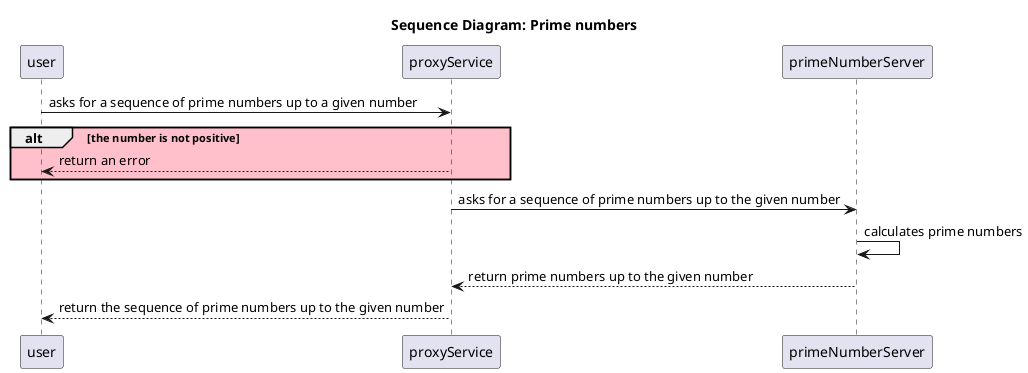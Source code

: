 @startuml
title Sequence Diagram: Prime numbers

user->proxyService: asks for a sequence of prime numbers up to a given number
alt #pink the number is not positive
proxyService-->user: return an error
end
proxyService->primeNumberServer: asks for a sequence of prime numbers up to the given number
primeNumberServer->primeNumberServer: calculates prime numbers
primeNumberServer-->proxyService: return prime numbers up to the given number
proxyService-->user: return the sequence of prime numbers up to the given number
@enduml